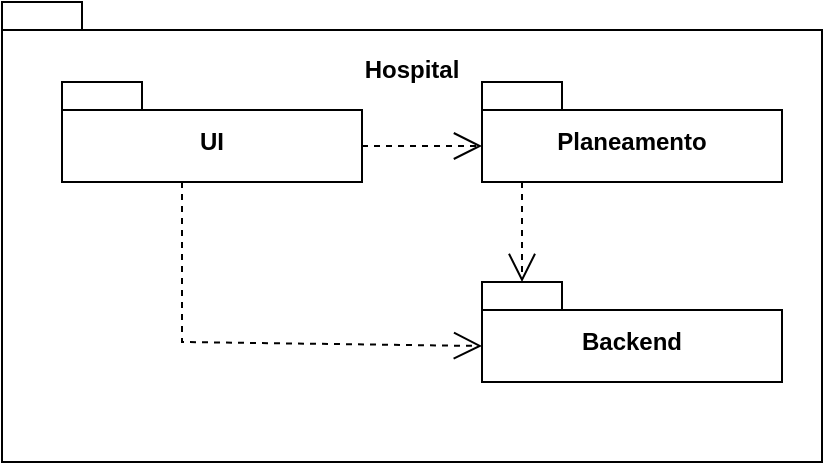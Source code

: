 <mxfile version="24.1.0" type="device">
  <diagram name="Página-1" id="HnM5bIwWVijFqjH4xQIT">
    <mxGraphModel dx="579" dy="690" grid="1" gridSize="10" guides="1" tooltips="1" connect="1" arrows="1" fold="1" page="1" pageScale="1" pageWidth="827" pageHeight="1169" math="0" shadow="0">
      <root>
        <mxCell id="0" />
        <mxCell id="1" parent="0" />
        <mxCell id="yDMcamXkHjnPf00bed7b-1" value="Hospital&lt;div&gt;&lt;br&gt;&lt;/div&gt;&lt;div&gt;&lt;br&gt;&lt;/div&gt;&lt;div&gt;&lt;br&gt;&lt;/div&gt;&lt;div&gt;&lt;br&gt;&lt;/div&gt;&lt;div&gt;&lt;br&gt;&lt;/div&gt;&lt;div&gt;&lt;br&gt;&lt;/div&gt;&lt;div&gt;&lt;br&gt;&lt;/div&gt;&lt;div&gt;&lt;br&gt;&lt;/div&gt;&lt;div&gt;&lt;br&gt;&lt;/div&gt;&lt;div&gt;&lt;br&gt;&lt;/div&gt;&lt;div&gt;&lt;br&gt;&lt;/div&gt;&lt;div&gt;&lt;br&gt;&lt;/div&gt;" style="shape=folder;fontStyle=1;spacingTop=10;tabWidth=40;tabHeight=14;tabPosition=left;html=1;whiteSpace=wrap;" parent="1" vertex="1">
          <mxGeometry x="240" y="230" width="410" height="230" as="geometry" />
        </mxCell>
        <mxCell id="yDMcamXkHjnPf00bed7b-2" value="UI" style="shape=folder;fontStyle=1;spacingTop=10;tabWidth=40;tabHeight=14;tabPosition=left;html=1;whiteSpace=wrap;" parent="1" vertex="1">
          <mxGeometry x="270" y="270" width="150" height="50" as="geometry" />
        </mxCell>
        <mxCell id="2dLf5JxQKsxMw7CHoRru-1" value="" style="endArrow=open;endSize=12;dashed=1;html=1;rounded=0;entryX=0;entryY=0;entryDx=0;entryDy=32;entryPerimeter=0;exitX=0;exitY=0;exitDx=150;exitDy=32;exitPerimeter=0;" edge="1" parent="1" source="yDMcamXkHjnPf00bed7b-2" target="2dLf5JxQKsxMw7CHoRru-2">
          <mxGeometry width="160" relative="1" as="geometry">
            <mxPoint x="420" y="300" as="sourcePoint" />
            <mxPoint x="500" y="300" as="targetPoint" />
          </mxGeometry>
        </mxCell>
        <mxCell id="2dLf5JxQKsxMw7CHoRru-2" value="Planeamento" style="shape=folder;fontStyle=1;spacingTop=10;tabWidth=40;tabHeight=14;tabPosition=left;html=1;whiteSpace=wrap;" vertex="1" parent="1">
          <mxGeometry x="480" y="270" width="150" height="50" as="geometry" />
        </mxCell>
        <mxCell id="2dLf5JxQKsxMw7CHoRru-3" value="Backend" style="shape=folder;fontStyle=1;spacingTop=10;tabWidth=40;tabHeight=14;tabPosition=left;html=1;whiteSpace=wrap;" vertex="1" parent="1">
          <mxGeometry x="480" y="370" width="150" height="50" as="geometry" />
        </mxCell>
        <mxCell id="2dLf5JxQKsxMw7CHoRru-4" value="" style="endArrow=open;endSize=12;dashed=1;html=1;rounded=0;entryX=0;entryY=0;entryDx=20;entryDy=0;entryPerimeter=0;" edge="1" parent="1" target="2dLf5JxQKsxMw7CHoRru-3">
          <mxGeometry width="160" relative="1" as="geometry">
            <mxPoint x="500" y="320" as="sourcePoint" />
            <mxPoint x="560" y="322" as="targetPoint" />
          </mxGeometry>
        </mxCell>
        <mxCell id="2dLf5JxQKsxMw7CHoRru-5" value="" style="endArrow=open;endSize=12;dashed=1;html=1;rounded=0;entryX=0;entryY=0;entryDx=0;entryDy=32;entryPerimeter=0;" edge="1" parent="1" target="2dLf5JxQKsxMw7CHoRru-3">
          <mxGeometry width="160" relative="1" as="geometry">
            <mxPoint x="330" y="320" as="sourcePoint" />
            <mxPoint x="390" y="322" as="targetPoint" />
            <Array as="points">
              <mxPoint x="330" y="400" />
            </Array>
          </mxGeometry>
        </mxCell>
      </root>
    </mxGraphModel>
  </diagram>
</mxfile>

